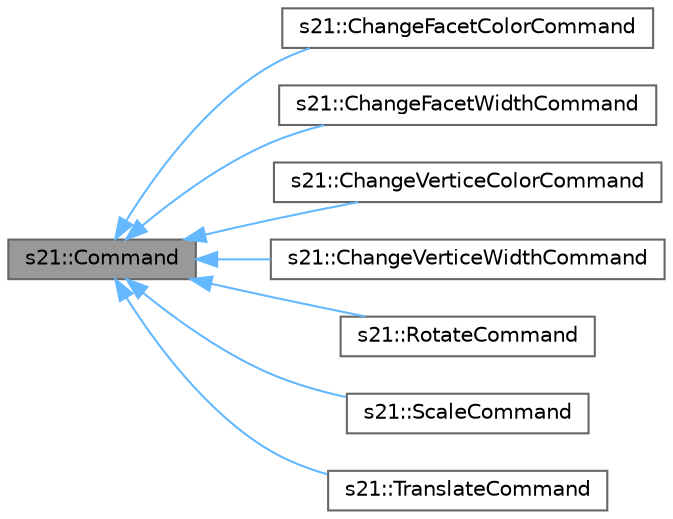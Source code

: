 digraph "s21::Command"
{
 // LATEX_PDF_SIZE
  bgcolor="transparent";
  edge [fontname=Helvetica,fontsize=10,labelfontname=Helvetica,labelfontsize=10];
  node [fontname=Helvetica,fontsize=10,shape=box,height=0.2,width=0.4];
  rankdir="LR";
  Node1 [id="Node000001",label="s21::Command",height=0.2,width=0.4,color="gray40", fillcolor="grey60", style="filled", fontcolor="black",tooltip="Класс, реализующий паттерн команда для афинных преобразований и изменения вершин и ребер"];
  Node1 -> Node2 [id="edge1_Node000001_Node000002",dir="back",color="steelblue1",style="solid",tooltip=" "];
  Node2 [id="Node000002",label="s21::ChangeFacetColorCommand",height=0.2,width=0.4,color="gray40", fillcolor="white", style="filled",URL="$classs21_1_1ChangeFacetColorCommand.html",tooltip="Класс, отвечающий за установку цвета ребер"];
  Node1 -> Node3 [id="edge2_Node000001_Node000003",dir="back",color="steelblue1",style="solid",tooltip=" "];
  Node3 [id="Node000003",label="s21::ChangeFacetWidthCommand",height=0.2,width=0.4,color="gray40", fillcolor="white", style="filled",URL="$classs21_1_1ChangeFacetWidthCommand.html",tooltip="Класс, отвечающий за установку толщины ребер"];
  Node1 -> Node4 [id="edge3_Node000001_Node000004",dir="back",color="steelblue1",style="solid",tooltip=" "];
  Node4 [id="Node000004",label="s21::ChangeVerticeColorCommand",height=0.2,width=0.4,color="gray40", fillcolor="white", style="filled",URL="$classs21_1_1ChangeVerticeColorCommand.html",tooltip="Класс, отвечающий за установку цвета вершин"];
  Node1 -> Node5 [id="edge4_Node000001_Node000005",dir="back",color="steelblue1",style="solid",tooltip=" "];
  Node5 [id="Node000005",label="s21::ChangeVerticeWidthCommand",height=0.2,width=0.4,color="gray40", fillcolor="white", style="filled",URL="$classs21_1_1ChangeVerticeWidthCommand.html",tooltip="Класс, отвечающий за установку толщины вершин"];
  Node1 -> Node6 [id="edge5_Node000001_Node000006",dir="back",color="steelblue1",style="solid",tooltip=" "];
  Node6 [id="Node000006",label="s21::RotateCommand",height=0.2,width=0.4,color="gray40", fillcolor="white", style="filled",URL="$classs21_1_1RotateCommand.html",tooltip="Класс, отвечающий за вращение относительно X,Y,Z."];
  Node1 -> Node7 [id="edge6_Node000001_Node000007",dir="back",color="steelblue1",style="solid",tooltip=" "];
  Node7 [id="Node000007",label="s21::ScaleCommand",height=0.2,width=0.4,color="gray40", fillcolor="white", style="filled",URL="$classs21_1_1ScaleCommand.html",tooltip="Класс, отвечающий за масштабирование модели"];
  Node1 -> Node8 [id="edge7_Node000001_Node000008",dir="back",color="steelblue1",style="solid",tooltip=" "];
  Node8 [id="Node000008",label="s21::TranslateCommand",height=0.2,width=0.4,color="gray40", fillcolor="white", style="filled",URL="$classs21_1_1TranslateCommand.html",tooltip="Класс, отвечающий за комманды перемещения по X,Y,Z."];
}
